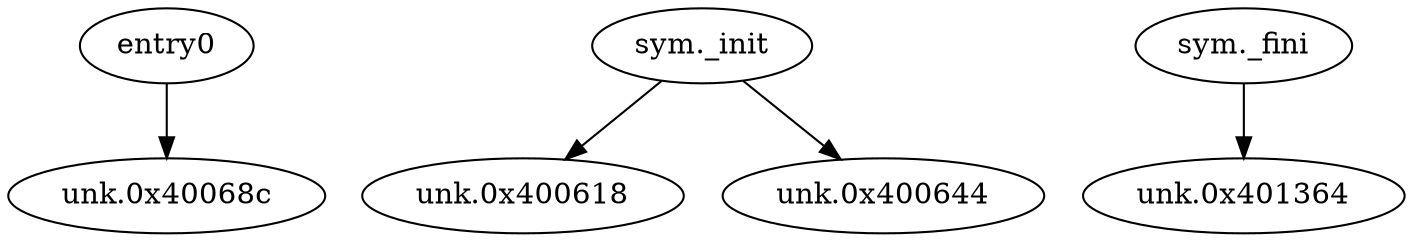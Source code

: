 digraph code {
  "0x00400680" [label="entry0"];
  "0x00400680" -> "0x0040068c";
  "0x0040068c" [label="unk.0x40068c"];
  "0x004005f4" [label="sym._init"];
  "0x004005f4" -> "0x00400618";
  "0x00400618" [label="unk.0x400618"];
  "0x004005f4" -> "0x00400644";
  "0x00400644" [label="unk.0x400644"];
  "0x00401340" [label="sym._fini"];
  "0x00401340" -> "0x00401364";
  "0x00401364" [label="unk.0x401364"];
}